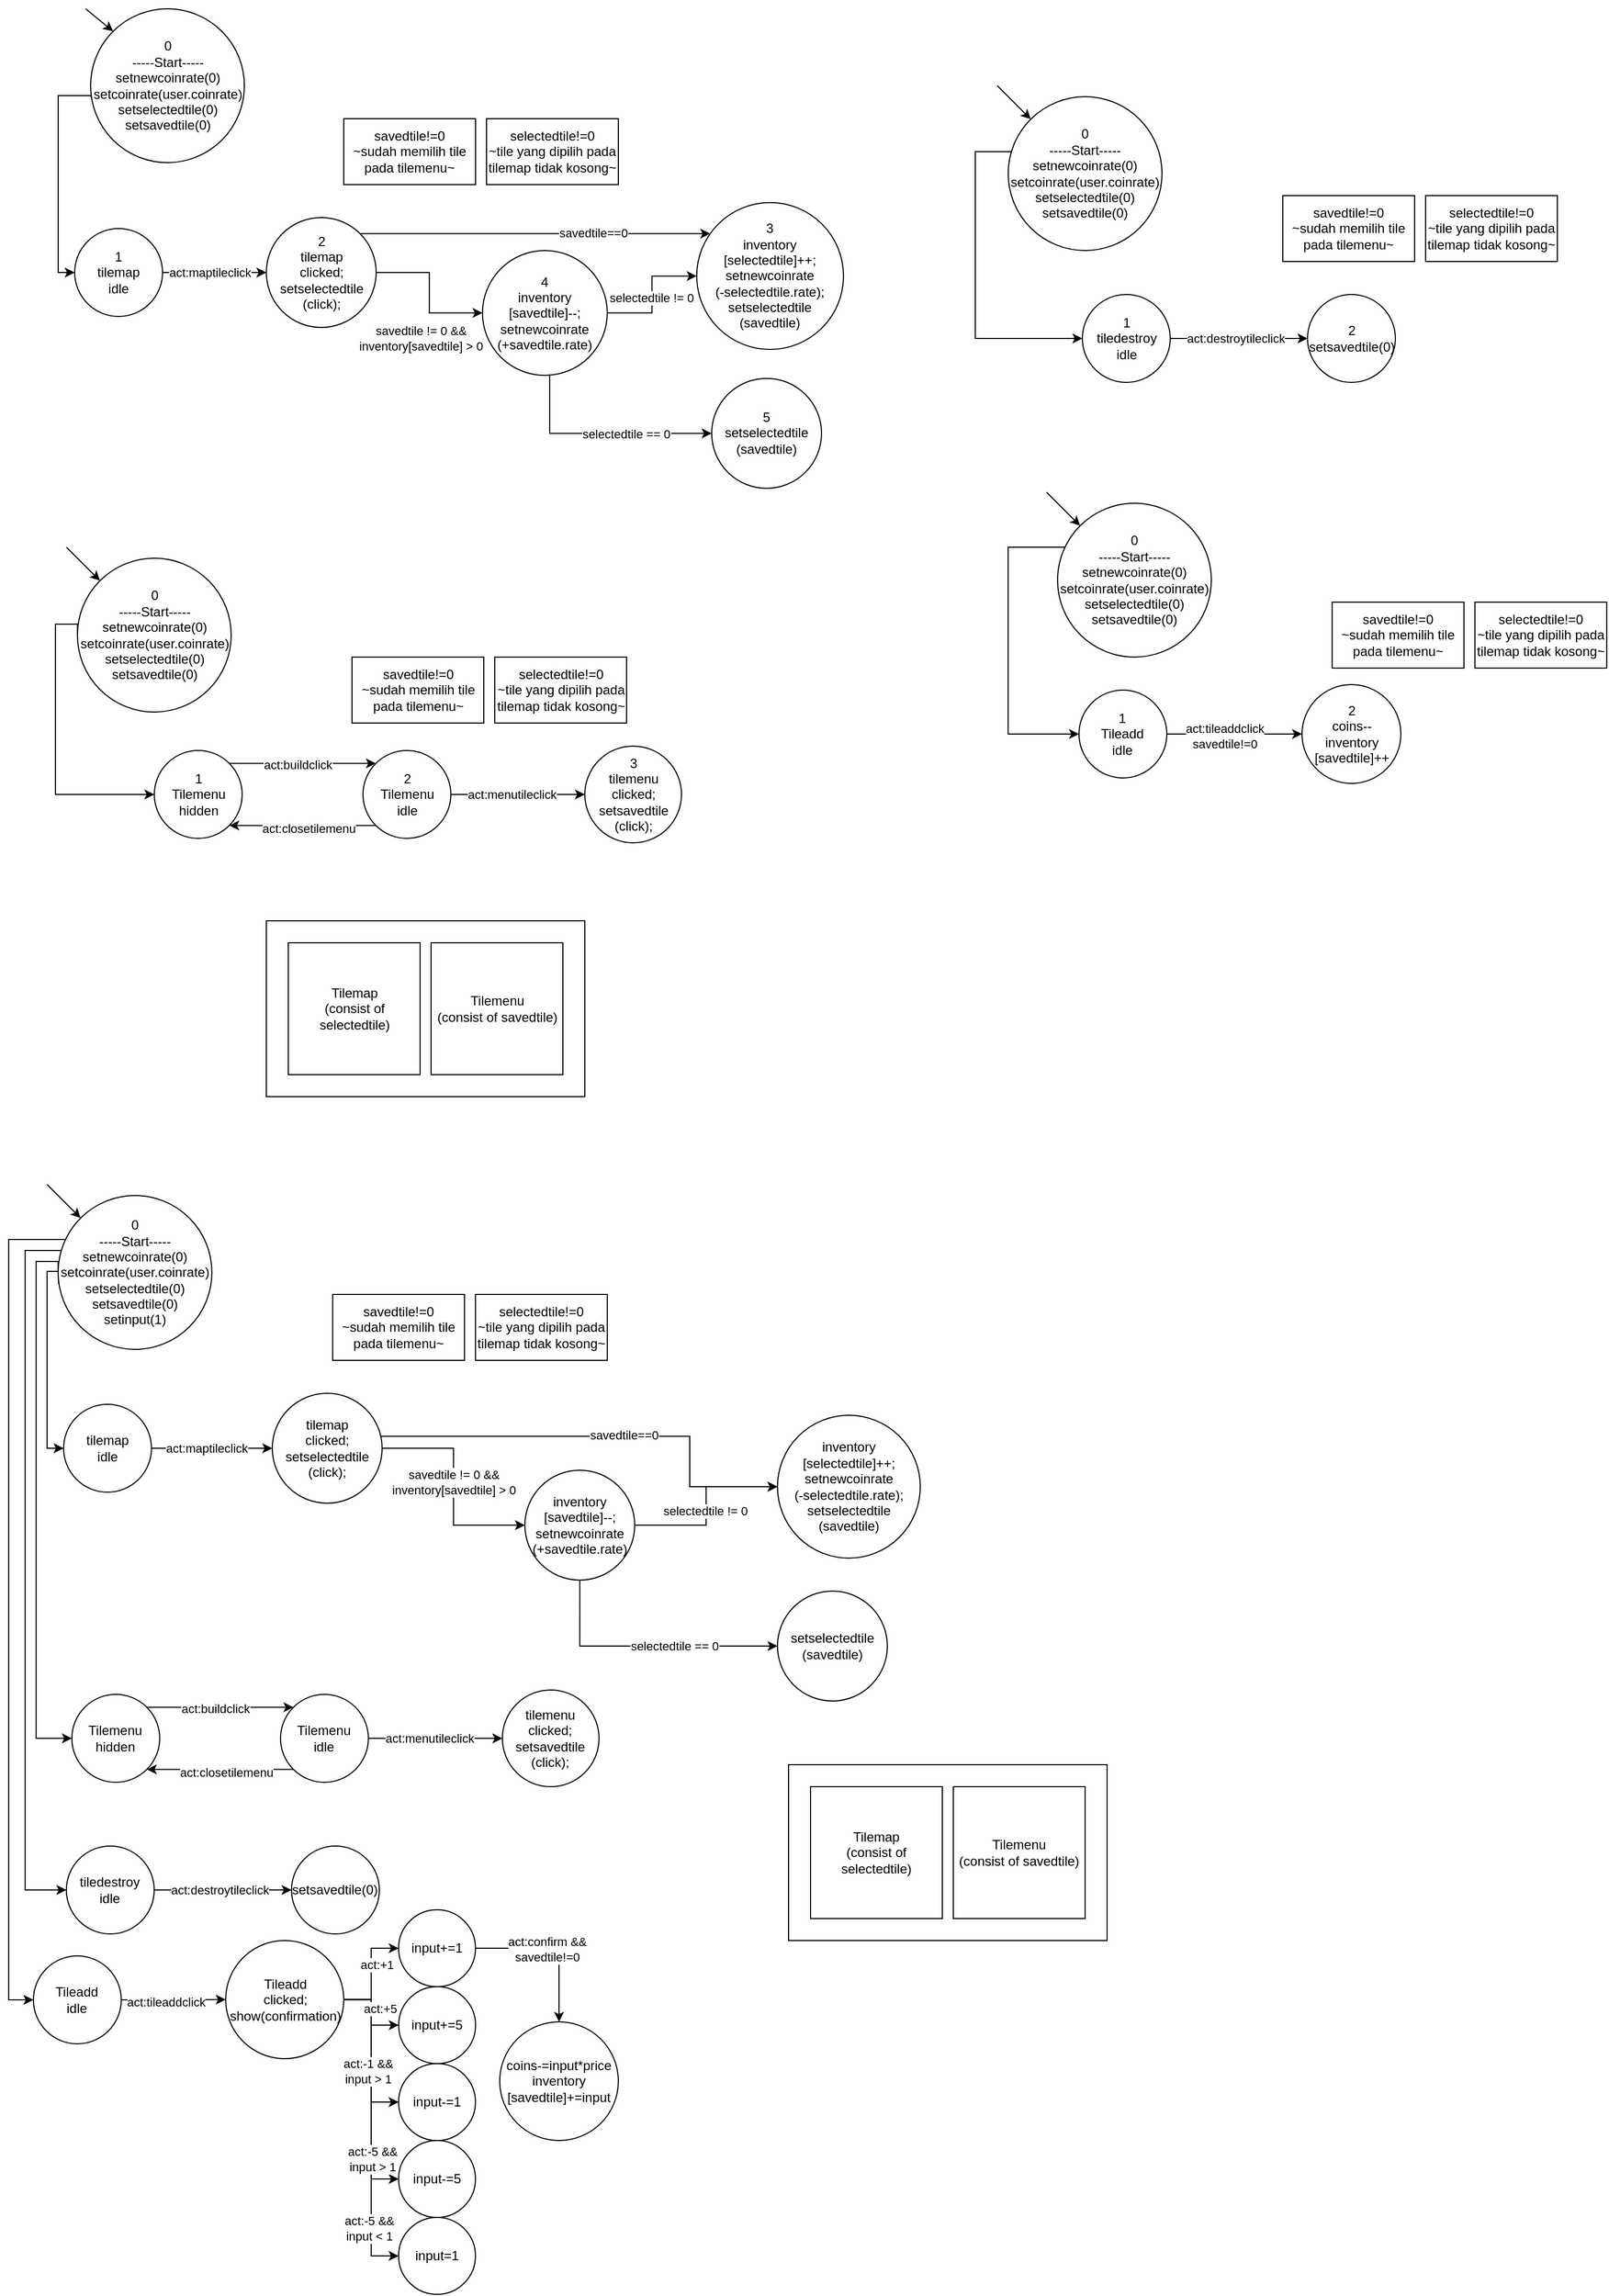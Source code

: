 <mxfile version="24.6.4" type="github">
  <diagram name="Page-1" id="B2VvSjPYqP0Dd8WSLtDL">
    <mxGraphModel dx="2046" dy="527" grid="1" gridSize="10" guides="1" tooltips="1" connect="1" arrows="1" fold="1" page="1" pageScale="1" pageWidth="850" pageHeight="1100" math="0" shadow="0">
      <root>
        <mxCell id="0" />
        <mxCell id="1" parent="0" />
        <mxCell id="X3ex3UetyqYt-bk8v6hJ-19" style="edgeStyle=orthogonalEdgeStyle;rounded=0;orthogonalLoop=1;jettySize=auto;html=1;entryX=0;entryY=0.5;entryDx=0;entryDy=0;" edge="1" parent="1" source="X3ex3UetyqYt-bk8v6hJ-4" target="X3ex3UetyqYt-bk8v6hJ-17">
          <mxGeometry relative="1" as="geometry" />
        </mxCell>
        <mxCell id="X3ex3UetyqYt-bk8v6hJ-15" style="edgeStyle=orthogonalEdgeStyle;rounded=0;orthogonalLoop=1;jettySize=auto;html=1;entryX=0;entryY=0.5;entryDx=0;entryDy=0;" edge="1" parent="1" source="X3ex3UetyqYt-bk8v6hJ-4" target="X3ex3UetyqYt-bk8v6hJ-14">
          <mxGeometry relative="1" as="geometry" />
        </mxCell>
        <mxCell id="X3ex3UetyqYt-bk8v6hJ-16" value="act:-5 &amp;amp;&amp;amp;&lt;br&gt;input &amp;gt; 1" style="edgeLabel;html=1;align=center;verticalAlign=middle;resizable=0;points=[];" vertex="1" connectable="0" parent="X3ex3UetyqYt-bk8v6hJ-15">
          <mxGeometry x="0.594" y="1" relative="1" as="geometry">
            <mxPoint as="offset" />
          </mxGeometry>
        </mxCell>
        <mxCell id="H23mw5haXismM71pRZtm-64" style="edgeStyle=orthogonalEdgeStyle;rounded=0;orthogonalLoop=1;jettySize=auto;html=1;entryX=0;entryY=0.5;entryDx=0;entryDy=0;exitX=0.003;exitY=0.576;exitDx=0;exitDy=0;exitPerimeter=0;" parent="1" source="H23mw5haXismM71pRZtm-1" target="H23mw5haXismM71pRZtm-12" edge="1">
          <mxGeometry relative="1" as="geometry">
            <Array as="points">
              <mxPoint x="-795" y="159" />
              <mxPoint x="-795" y="320" />
            </Array>
          </mxGeometry>
        </mxCell>
        <mxCell id="H23mw5haXismM71pRZtm-1" value="&lt;div&gt;0&lt;/div&gt;-----Start-----&lt;div&gt;setnewcoinrate(0)&lt;br&gt;&lt;div&gt;setcoinrate(user.coinrate)&lt;/div&gt;&lt;div&gt;setselectedtile(0)&lt;/div&gt;&lt;div&gt;setsavedtile(0)&lt;br&gt;&lt;/div&gt;&lt;/div&gt;" style="ellipse;whiteSpace=wrap;html=1;aspect=fixed;" parent="1" vertex="1">
          <mxGeometry x="-765.5" y="80" width="140" height="140" as="geometry" />
        </mxCell>
        <mxCell id="H23mw5haXismM71pRZtm-14" style="edgeStyle=orthogonalEdgeStyle;rounded=0;orthogonalLoop=1;jettySize=auto;html=1;entryX=0;entryY=0.5;entryDx=0;entryDy=0;" parent="1" source="H23mw5haXismM71pRZtm-12" target="H23mw5haXismM71pRZtm-13" edge="1">
          <mxGeometry relative="1" as="geometry" />
        </mxCell>
        <mxCell id="H23mw5haXismM71pRZtm-15" value="act:maptileclick" style="edgeLabel;html=1;align=center;verticalAlign=middle;resizable=0;points=[];" parent="H23mw5haXismM71pRZtm-14" vertex="1" connectable="0">
          <mxGeometry x="-0.097" y="1" relative="1" as="geometry">
            <mxPoint y="1" as="offset" />
          </mxGeometry>
        </mxCell>
        <mxCell id="H23mw5haXismM71pRZtm-12" value="&lt;div&gt;1&lt;/div&gt;tilemap&lt;br&gt;idle" style="ellipse;whiteSpace=wrap;html=1;aspect=fixed;" parent="1" vertex="1">
          <mxGeometry x="-780" y="280" width="80" height="80" as="geometry" />
        </mxCell>
        <mxCell id="H23mw5haXismM71pRZtm-26" style="edgeStyle=orthogonalEdgeStyle;rounded=0;orthogonalLoop=1;jettySize=auto;html=1;exitX=1;exitY=0.5;exitDx=0;exitDy=0;" parent="1" source="H23mw5haXismM71pRZtm-13" target="H23mw5haXismM71pRZtm-25" edge="1">
          <mxGeometry relative="1" as="geometry" />
        </mxCell>
        <mxCell id="H23mw5haXismM71pRZtm-27" value="savedtile != 0 &amp;amp;&amp;amp;&lt;br&gt;inventory[savedtile] &amp;gt; 0" style="edgeLabel;html=1;align=center;verticalAlign=middle;resizable=0;points=[];" parent="H23mw5haXismM71pRZtm-26" vertex="1" connectable="0">
          <mxGeometry x="-0.137" y="-1" relative="1" as="geometry">
            <mxPoint x="-7" y="51" as="offset" />
          </mxGeometry>
        </mxCell>
        <mxCell id="nFDg0CQgzNbgJ2Q2-bqe-1" style="edgeStyle=orthogonalEdgeStyle;rounded=0;orthogonalLoop=1;jettySize=auto;html=1;exitX=1;exitY=0;exitDx=0;exitDy=0;" parent="1" source="H23mw5haXismM71pRZtm-13" target="H23mw5haXismM71pRZtm-51" edge="1">
          <mxGeometry relative="1" as="geometry">
            <mxPoint x="-260" y="220" as="targetPoint" />
            <Array as="points">
              <mxPoint x="-280" y="285" />
              <mxPoint x="-280" y="285" />
            </Array>
          </mxGeometry>
        </mxCell>
        <mxCell id="nFDg0CQgzNbgJ2Q2-bqe-3" value="savedtile==0" style="edgeLabel;html=1;align=center;verticalAlign=middle;resizable=0;points=[];" parent="nFDg0CQgzNbgJ2Q2-bqe-1" vertex="1" connectable="0">
          <mxGeometry x="-0.591" y="1" relative="1" as="geometry">
            <mxPoint x="147" as="offset" />
          </mxGeometry>
        </mxCell>
        <mxCell id="H23mw5haXismM71pRZtm-13" value="&lt;div&gt;2&lt;/div&gt;tilemap&lt;br&gt;clicked;&lt;br&gt;setselectedtile&lt;br&gt;(click);" style="ellipse;whiteSpace=wrap;html=1;aspect=fixed;" parent="1" vertex="1">
          <mxGeometry x="-605.5" y="270" width="100" height="100" as="geometry" />
        </mxCell>
        <mxCell id="H23mw5haXismM71pRZtm-52" style="edgeStyle=orthogonalEdgeStyle;rounded=0;orthogonalLoop=1;jettySize=auto;html=1;" parent="1" source="H23mw5haXismM71pRZtm-25" target="H23mw5haXismM71pRZtm-51" edge="1">
          <mxGeometry relative="1" as="geometry" />
        </mxCell>
        <mxCell id="H23mw5haXismM71pRZtm-53" value="selectedtile != 0" style="edgeLabel;html=1;align=center;verticalAlign=middle;resizable=0;points=[];" parent="H23mw5haXismM71pRZtm-52" vertex="1" connectable="0">
          <mxGeometry x="-0.046" y="1" relative="1" as="geometry">
            <mxPoint as="offset" />
          </mxGeometry>
        </mxCell>
        <mxCell id="H23mw5haXismM71pRZtm-55" style="edgeStyle=orthogonalEdgeStyle;rounded=0;orthogonalLoop=1;jettySize=auto;html=1;entryX=0;entryY=0.5;entryDx=0;entryDy=0;" parent="1" source="H23mw5haXismM71pRZtm-25" target="H23mw5haXismM71pRZtm-54" edge="1">
          <mxGeometry relative="1" as="geometry">
            <Array as="points">
              <mxPoint x="-347.5" y="466.38" />
            </Array>
          </mxGeometry>
        </mxCell>
        <mxCell id="H23mw5haXismM71pRZtm-56" value="selectedtile == 0" style="edgeLabel;html=1;align=center;verticalAlign=middle;resizable=0;points=[];" parent="H23mw5haXismM71pRZtm-55" vertex="1" connectable="0">
          <mxGeometry x="0.215" relative="1" as="geometry">
            <mxPoint as="offset" />
          </mxGeometry>
        </mxCell>
        <mxCell id="H23mw5haXismM71pRZtm-25" value="&lt;div&gt;4&lt;/div&gt;&lt;div&gt;inventory&lt;br&gt;[savedtile]--;&lt;/div&gt;&lt;div&gt;setnewcoinrate&lt;br&gt;(+savedtile.rate)&lt;/div&gt;" style="ellipse;whiteSpace=wrap;html=1;aspect=fixed;" parent="1" vertex="1">
          <mxGeometry x="-408.7" y="300" width="113.62" height="113.62" as="geometry" />
        </mxCell>
        <mxCell id="H23mw5haXismM71pRZtm-29" value="" style="endArrow=classic;html=1;rounded=0;entryX=0;entryY=0;entryDx=0;entryDy=0;" parent="1" target="H23mw5haXismM71pRZtm-1" edge="1">
          <mxGeometry width="50" height="50" relative="1" as="geometry">
            <mxPoint x="-770" y="80" as="sourcePoint" />
            <mxPoint x="-773" y="102" as="targetPoint" />
          </mxGeometry>
        </mxCell>
        <mxCell id="H23mw5haXismM71pRZtm-48" value="savedtile!=0&lt;br&gt;~sudah memilih tile pada tilemenu~" style="rounded=0;whiteSpace=wrap;html=1;" parent="1" vertex="1">
          <mxGeometry x="-535" y="180" width="120" height="60" as="geometry" />
        </mxCell>
        <mxCell id="H23mw5haXismM71pRZtm-49" value="selectedtile!=0&lt;br&gt;~tile yang dipilih pada tilemap tidak kosong~" style="rounded=0;whiteSpace=wrap;html=1;" parent="1" vertex="1">
          <mxGeometry x="-405" y="180" width="120" height="60" as="geometry" />
        </mxCell>
        <mxCell id="H23mw5haXismM71pRZtm-51" value="&lt;div&gt;&lt;div&gt;3&lt;/div&gt;&lt;div&gt;inventory&lt;/div&gt;&lt;div&gt;[selectedtile]++;&lt;/div&gt;&lt;div&gt;setnewcoinrate&lt;br&gt;(-selectedtile.rate);&lt;br&gt;setselectedtile&lt;br&gt;(savedtile)&lt;/div&gt;&lt;/div&gt;" style="ellipse;whiteSpace=wrap;html=1;aspect=fixed;" parent="1" vertex="1">
          <mxGeometry x="-213.62" y="256.38" width="133.62" height="133.62" as="geometry" />
        </mxCell>
        <mxCell id="H23mw5haXismM71pRZtm-54" value="&lt;div&gt;&lt;div&gt;&lt;span style=&quot;background-color: initial;&quot;&gt;5&lt;/span&gt;&lt;/div&gt;&lt;div&gt;&lt;span style=&quot;background-color: initial;&quot;&gt;setselectedtile&lt;/span&gt;&lt;br&gt;&lt;/div&gt;&lt;div&gt;(savedtile)&lt;br&gt;&lt;/div&gt;&lt;/div&gt;" style="ellipse;whiteSpace=wrap;html=1;aspect=fixed;" parent="1" vertex="1">
          <mxGeometry x="-200" y="416.38" width="100" height="100" as="geometry" />
        </mxCell>
        <mxCell id="KSxIwshW0E-SHXxysfeE-2" style="edgeStyle=orthogonalEdgeStyle;rounded=0;orthogonalLoop=1;jettySize=auto;html=1;entryX=0;entryY=0.5;entryDx=0;entryDy=0;exitX=0;exitY=0.5;exitDx=0;exitDy=0;" parent="1" source="KSxIwshW0E-SHXxysfeE-5" target="KSxIwshW0E-SHXxysfeE-28" edge="1">
          <mxGeometry relative="1" as="geometry">
            <Array as="points">
              <mxPoint x="-797.5" y="640" />
              <mxPoint x="-797.5" y="795" />
            </Array>
          </mxGeometry>
        </mxCell>
        <mxCell id="KSxIwshW0E-SHXxysfeE-5" value="&lt;div&gt;0&lt;/div&gt;-----Start-----&lt;div&gt;setnewcoinrate(0)&lt;br&gt;&lt;div&gt;setcoinrate(user.coinrate)&lt;/div&gt;&lt;div&gt;setselectedtile(0)&lt;/div&gt;&lt;div&gt;setsavedtile(0)&lt;/div&gt;&lt;/div&gt;" style="ellipse;whiteSpace=wrap;html=1;aspect=fixed;" parent="1" vertex="1">
          <mxGeometry x="-777.5" y="580" width="140" height="140" as="geometry" />
        </mxCell>
        <mxCell id="KSxIwshW0E-SHXxysfeE-22" value="" style="endArrow=classic;html=1;rounded=0;entryX=0;entryY=0;entryDx=0;entryDy=0;" parent="1" target="KSxIwshW0E-SHXxysfeE-5" edge="1">
          <mxGeometry width="50" height="50" relative="1" as="geometry">
            <mxPoint x="-787.5" y="570" as="sourcePoint" />
            <mxPoint x="-765.5" y="592" as="targetPoint" />
          </mxGeometry>
        </mxCell>
        <mxCell id="KSxIwshW0E-SHXxysfeE-23" style="edgeStyle=orthogonalEdgeStyle;rounded=0;orthogonalLoop=1;jettySize=auto;html=1;entryX=0;entryY=0.5;entryDx=0;entryDy=0;exitX=1;exitY=0.5;exitDx=0;exitDy=0;" parent="1" source="KSxIwshW0E-SHXxysfeE-31" target="KSxIwshW0E-SHXxysfeE-25" edge="1">
          <mxGeometry relative="1" as="geometry">
            <mxPoint x="-302" y="863" as="sourcePoint" />
          </mxGeometry>
        </mxCell>
        <mxCell id="KSxIwshW0E-SHXxysfeE-24" value="act:menutileclick" style="edgeLabel;html=1;align=center;verticalAlign=middle;resizable=0;points=[];" parent="KSxIwshW0E-SHXxysfeE-23" vertex="1" connectable="0">
          <mxGeometry x="-0.097" y="1" relative="1" as="geometry">
            <mxPoint y="1" as="offset" />
          </mxGeometry>
        </mxCell>
        <mxCell id="KSxIwshW0E-SHXxysfeE-25" value="&lt;div&gt;3&lt;/div&gt;tilemenu&lt;br&gt;clicked;&lt;br&gt;setsavedtile&lt;br&gt;(click);" style="ellipse;whiteSpace=wrap;html=1;aspect=fixed;" parent="1" vertex="1">
          <mxGeometry x="-315.5" y="751" width="88" height="88" as="geometry" />
        </mxCell>
        <mxCell id="KSxIwshW0E-SHXxysfeE-26" value="" style="edgeStyle=orthogonalEdgeStyle;rounded=0;orthogonalLoop=1;jettySize=auto;html=1;exitX=1;exitY=0;exitDx=0;exitDy=0;entryX=0;entryY=0;entryDx=0;entryDy=0;" parent="1" source="KSxIwshW0E-SHXxysfeE-28" target="KSxIwshW0E-SHXxysfeE-31" edge="1">
          <mxGeometry relative="1" as="geometry" />
        </mxCell>
        <mxCell id="KSxIwshW0E-SHXxysfeE-27" value="act:buildclick" style="edgeLabel;html=1;align=center;verticalAlign=middle;resizable=0;points=[];" parent="KSxIwshW0E-SHXxysfeE-26" vertex="1" connectable="0">
          <mxGeometry x="-0.07" y="-1" relative="1" as="geometry">
            <mxPoint as="offset" />
          </mxGeometry>
        </mxCell>
        <mxCell id="KSxIwshW0E-SHXxysfeE-28" value="&lt;div&gt;1&lt;/div&gt;Tilemenu&lt;br&gt;hidden" style="ellipse;whiteSpace=wrap;html=1;aspect=fixed;" parent="1" vertex="1">
          <mxGeometry x="-707.5" y="755" width="80" height="80" as="geometry" />
        </mxCell>
        <mxCell id="KSxIwshW0E-SHXxysfeE-29" style="edgeStyle=orthogonalEdgeStyle;rounded=0;orthogonalLoop=1;jettySize=auto;html=1;entryX=1;entryY=1;entryDx=0;entryDy=0;exitX=0;exitY=1;exitDx=0;exitDy=0;" parent="1" source="KSxIwshW0E-SHXxysfeE-31" target="KSxIwshW0E-SHXxysfeE-28" edge="1">
          <mxGeometry relative="1" as="geometry" />
        </mxCell>
        <mxCell id="KSxIwshW0E-SHXxysfeE-30" value="act:closetilemenu" style="edgeLabel;html=1;align=center;verticalAlign=middle;resizable=0;points=[];" parent="KSxIwshW0E-SHXxysfeE-29" vertex="1" connectable="0">
          <mxGeometry x="0.215" y="2" relative="1" as="geometry">
            <mxPoint x="20" as="offset" />
          </mxGeometry>
        </mxCell>
        <mxCell id="KSxIwshW0E-SHXxysfeE-31" value="&lt;div&gt;2&lt;/div&gt;Tilemenu&lt;br&gt;idle" style="ellipse;whiteSpace=wrap;html=1;aspect=fixed;" parent="1" vertex="1">
          <mxGeometry x="-517.5" y="755" width="80" height="80" as="geometry" />
        </mxCell>
        <mxCell id="KSxIwshW0E-SHXxysfeE-32" value="savedtile!=0&lt;br&gt;~sudah memilih tile pada tilemenu~" style="rounded=0;whiteSpace=wrap;html=1;" parent="1" vertex="1">
          <mxGeometry x="-527.5" y="670" width="120" height="60" as="geometry" />
        </mxCell>
        <mxCell id="KSxIwshW0E-SHXxysfeE-33" value="selectedtile!=0&lt;br&gt;~tile yang dipilih pada tilemap tidak kosong~" style="rounded=0;whiteSpace=wrap;html=1;" parent="1" vertex="1">
          <mxGeometry x="-397.5" y="670" width="120" height="60" as="geometry" />
        </mxCell>
        <mxCell id="KSxIwshW0E-SHXxysfeE-132" style="edgeStyle=orthogonalEdgeStyle;rounded=0;orthogonalLoop=1;jettySize=auto;html=1;entryX=0;entryY=0.5;entryDx=0;entryDy=0;" parent="1" source="KSxIwshW0E-SHXxysfeE-134" target="KSxIwshW0E-SHXxysfeE-167" edge="1">
          <mxGeometry relative="1" as="geometry">
            <Array as="points">
              <mxPoint x="40" y="210" />
              <mxPoint x="40" y="380" />
            </Array>
          </mxGeometry>
        </mxCell>
        <mxCell id="KSxIwshW0E-SHXxysfeE-134" value="&lt;div&gt;0&lt;/div&gt;-----Start-----&lt;div&gt;setnewcoinrate(0)&lt;br&gt;&lt;div&gt;setcoinrate(user.coinrate)&lt;/div&gt;&lt;div&gt;setselectedtile(0)&lt;/div&gt;&lt;div&gt;setsavedtile(0)&lt;/div&gt;&lt;/div&gt;" style="ellipse;whiteSpace=wrap;html=1;aspect=fixed;" parent="1" vertex="1">
          <mxGeometry x="70" y="160" width="140" height="140" as="geometry" />
        </mxCell>
        <mxCell id="KSxIwshW0E-SHXxysfeE-143" value="" style="rounded=0;whiteSpace=wrap;html=1;" parent="1" vertex="1">
          <mxGeometry x="-605.5" y="910" width="290" height="160" as="geometry" />
        </mxCell>
        <mxCell id="KSxIwshW0E-SHXxysfeE-144" value="Tilemap&lt;br&gt;(consist of selectedtile)" style="whiteSpace=wrap;html=1;aspect=fixed;" parent="1" vertex="1">
          <mxGeometry x="-585.5" y="930" width="120" height="120" as="geometry" />
        </mxCell>
        <mxCell id="KSxIwshW0E-SHXxysfeE-145" value="Tilemenu&lt;br&gt;(consist of savedtile)" style="whiteSpace=wrap;html=1;aspect=fixed;" parent="1" vertex="1">
          <mxGeometry x="-455.5" y="930" width="120" height="120" as="geometry" />
        </mxCell>
        <mxCell id="KSxIwshW0E-SHXxysfeE-151" value="" style="endArrow=classic;html=1;rounded=0;entryX=0;entryY=0;entryDx=0;entryDy=0;" parent="1" target="KSxIwshW0E-SHXxysfeE-134" edge="1">
          <mxGeometry width="50" height="50" relative="1" as="geometry">
            <mxPoint x="60" y="150" as="sourcePoint" />
            <mxPoint x="82" y="172" as="targetPoint" />
          </mxGeometry>
        </mxCell>
        <mxCell id="KSxIwshW0E-SHXxysfeE-161" value="savedtile!=0&lt;br&gt;~sudah memilih tile pada tilemenu~" style="rounded=0;whiteSpace=wrap;html=1;" parent="1" vertex="1">
          <mxGeometry x="320" y="250" width="120" height="60" as="geometry" />
        </mxCell>
        <mxCell id="KSxIwshW0E-SHXxysfeE-162" value="selectedtile!=0&lt;br&gt;~tile yang dipilih pada tilemap tidak kosong~" style="rounded=0;whiteSpace=wrap;html=1;" parent="1" vertex="1">
          <mxGeometry x="450" y="250" width="120" height="60" as="geometry" />
        </mxCell>
        <mxCell id="KSxIwshW0E-SHXxysfeE-165" value="" style="edgeStyle=orthogonalEdgeStyle;rounded=0;orthogonalLoop=1;jettySize=auto;html=1;" parent="1" source="KSxIwshW0E-SHXxysfeE-167" target="KSxIwshW0E-SHXxysfeE-168" edge="1">
          <mxGeometry relative="1" as="geometry" />
        </mxCell>
        <mxCell id="KSxIwshW0E-SHXxysfeE-166" value="act:destroytileclick" style="edgeLabel;html=1;align=center;verticalAlign=middle;resizable=0;points=[];" parent="KSxIwshW0E-SHXxysfeE-165" vertex="1" connectable="0">
          <mxGeometry x="-0.573" y="1" relative="1" as="geometry">
            <mxPoint x="33" y="1" as="offset" />
          </mxGeometry>
        </mxCell>
        <mxCell id="KSxIwshW0E-SHXxysfeE-167" value="&lt;div&gt;1&lt;/div&gt;tiledestroy&lt;div&gt;idle&lt;/div&gt;" style="ellipse;whiteSpace=wrap;html=1;aspect=fixed;" parent="1" vertex="1">
          <mxGeometry x="137.5" y="340" width="80" height="80" as="geometry" />
        </mxCell>
        <mxCell id="KSxIwshW0E-SHXxysfeE-168" value="&lt;div&gt;2&lt;/div&gt;setsavedtile(0)" style="ellipse;whiteSpace=wrap;html=1;" parent="1" vertex="1">
          <mxGeometry x="342.5" y="340" width="80" height="80" as="geometry" />
        </mxCell>
        <mxCell id="KSxIwshW0E-SHXxysfeE-173" style="edgeStyle=orthogonalEdgeStyle;rounded=0;orthogonalLoop=1;jettySize=auto;html=1;" parent="1" source="KSxIwshW0E-SHXxysfeE-174" target="KSxIwshW0E-SHXxysfeE-180" edge="1">
          <mxGeometry relative="1" as="geometry">
            <mxPoint x="119.92" y="1180" as="targetPoint" />
            <Array as="points">
              <mxPoint x="69.92" y="570" />
              <mxPoint x="69.92" y="740" />
            </Array>
          </mxGeometry>
        </mxCell>
        <mxCell id="KSxIwshW0E-SHXxysfeE-174" value="&lt;div&gt;0&lt;/div&gt;-----Start-----&lt;div&gt;setnewcoinrate(0)&lt;br&gt;&lt;div&gt;setcoinrate(user.coinrate)&lt;/div&gt;&lt;div&gt;setselectedtile(0)&lt;/div&gt;&lt;div&gt;setsavedtile(0)&lt;/div&gt;&lt;/div&gt;" style="ellipse;whiteSpace=wrap;html=1;aspect=fixed;" parent="1" vertex="1">
          <mxGeometry x="114.92" y="530" width="140" height="140" as="geometry" />
        </mxCell>
        <mxCell id="KSxIwshW0E-SHXxysfeE-175" value="" style="endArrow=classic;html=1;rounded=0;entryX=0;entryY=0;entryDx=0;entryDy=0;" parent="1" target="KSxIwshW0E-SHXxysfeE-174" edge="1">
          <mxGeometry width="50" height="50" relative="1" as="geometry">
            <mxPoint x="104.92" y="520" as="sourcePoint" />
            <mxPoint x="126.92" y="542" as="targetPoint" />
          </mxGeometry>
        </mxCell>
        <mxCell id="KSxIwshW0E-SHXxysfeE-176" value="savedtile!=0&lt;br&gt;~sudah memilih tile pada tilemenu~" style="rounded=0;whiteSpace=wrap;html=1;" parent="1" vertex="1">
          <mxGeometry x="364.92" y="620" width="120" height="60" as="geometry" />
        </mxCell>
        <mxCell id="KSxIwshW0E-SHXxysfeE-177" value="selectedtile!=0&lt;br&gt;~tile yang dipilih pada tilemap tidak kosong~" style="rounded=0;whiteSpace=wrap;html=1;" parent="1" vertex="1">
          <mxGeometry x="494.92" y="620" width="120" height="60" as="geometry" />
        </mxCell>
        <mxCell id="KSxIwshW0E-SHXxysfeE-178" style="edgeStyle=orthogonalEdgeStyle;rounded=0;orthogonalLoop=1;jettySize=auto;html=1;" parent="1" source="KSxIwshW0E-SHXxysfeE-180" target="KSxIwshW0E-SHXxysfeE-181" edge="1">
          <mxGeometry relative="1" as="geometry">
            <mxPoint x="324.42" y="740" as="targetPoint" />
          </mxGeometry>
        </mxCell>
        <mxCell id="KSxIwshW0E-SHXxysfeE-179" value="act:tileaddclick&lt;br&gt;savedtile!=0" style="edgeLabel;html=1;align=center;verticalAlign=middle;resizable=0;points=[];" parent="KSxIwshW0E-SHXxysfeE-178" vertex="1" connectable="0">
          <mxGeometry x="-0.155" y="-2" relative="1" as="geometry">
            <mxPoint as="offset" />
          </mxGeometry>
        </mxCell>
        <mxCell id="KSxIwshW0E-SHXxysfeE-180" value="&lt;div&gt;1&lt;/div&gt;Tileadd&lt;br&gt;idle" style="ellipse;whiteSpace=wrap;html=1;aspect=fixed;" parent="1" vertex="1">
          <mxGeometry x="134.42" y="700" width="80" height="80" as="geometry" />
        </mxCell>
        <mxCell id="KSxIwshW0E-SHXxysfeE-181" value="&lt;div&gt;2&lt;/div&gt;&lt;div&gt;coins--&lt;/div&gt;inventory&lt;br&gt;[savedtile]++" style="ellipse;whiteSpace=wrap;html=1;aspect=fixed;" parent="1" vertex="1">
          <mxGeometry x="337.5" y="695" width="90" height="90" as="geometry" />
        </mxCell>
        <mxCell id="KSxIwshW0E-SHXxysfeE-182" style="edgeStyle=orthogonalEdgeStyle;rounded=0;orthogonalLoop=1;jettySize=auto;html=1;entryX=0;entryY=0.5;entryDx=0;entryDy=0;exitX=0.003;exitY=0.576;exitDx=0;exitDy=0;exitPerimeter=0;" parent="1" source="KSxIwshW0E-SHXxysfeE-186" target="KSxIwshW0E-SHXxysfeE-189" edge="1">
          <mxGeometry relative="1" as="geometry">
            <Array as="points">
              <mxPoint x="-805.08" y="1229" />
              <mxPoint x="-805.08" y="1390" />
            </Array>
          </mxGeometry>
        </mxCell>
        <mxCell id="KSxIwshW0E-SHXxysfeE-183" style="edgeStyle=orthogonalEdgeStyle;rounded=0;orthogonalLoop=1;jettySize=auto;html=1;entryX=0;entryY=0.5;entryDx=0;entryDy=0;exitX=0;exitY=0.5;exitDx=0;exitDy=0;" parent="1" source="KSxIwshW0E-SHXxysfeE-186" target="KSxIwshW0E-SHXxysfeE-209" edge="1">
          <mxGeometry relative="1" as="geometry">
            <Array as="points">
              <mxPoint x="-815.08" y="1220" />
              <mxPoint x="-815.08" y="1654" />
            </Array>
          </mxGeometry>
        </mxCell>
        <mxCell id="KSxIwshW0E-SHXxysfeE-184" style="edgeStyle=orthogonalEdgeStyle;rounded=0;orthogonalLoop=1;jettySize=auto;html=1;entryX=0;entryY=0.5;entryDx=0;entryDy=0;" parent="1" source="KSxIwshW0E-SHXxysfeE-186" target="KSxIwshW0E-SHXxysfeE-219" edge="1">
          <mxGeometry relative="1" as="geometry">
            <Array as="points">
              <mxPoint x="-825.08" y="1210" />
              <mxPoint x="-825.08" y="1792" />
            </Array>
          </mxGeometry>
        </mxCell>
        <mxCell id="KSxIwshW0E-SHXxysfeE-185" style="edgeStyle=orthogonalEdgeStyle;rounded=0;orthogonalLoop=1;jettySize=auto;html=1;" parent="1" source="KSxIwshW0E-SHXxysfeE-186" target="KSxIwshW0E-SHXxysfeE-223" edge="1">
          <mxGeometry relative="1" as="geometry">
            <mxPoint x="-790.08" y="1810" as="targetPoint" />
            <Array as="points">
              <mxPoint x="-840.08" y="1200" />
              <mxPoint x="-840.08" y="1892" />
            </Array>
          </mxGeometry>
        </mxCell>
        <mxCell id="KSxIwshW0E-SHXxysfeE-186" value="&lt;div&gt;0&lt;/div&gt;-----Start-----&lt;div&gt;setnewcoinrate(0)&lt;br&gt;&lt;div&gt;setcoinrate(user.coinrate)&lt;/div&gt;&lt;div&gt;setselectedtile(0)&lt;/div&gt;&lt;div&gt;setsavedtile(0)&lt;/div&gt;&lt;/div&gt;&lt;div&gt;setinput(1)&lt;/div&gt;" style="ellipse;whiteSpace=wrap;html=1;aspect=fixed;" parent="1" vertex="1">
          <mxGeometry x="-795.08" y="1160" width="140" height="140" as="geometry" />
        </mxCell>
        <mxCell id="KSxIwshW0E-SHXxysfeE-187" style="edgeStyle=orthogonalEdgeStyle;rounded=0;orthogonalLoop=1;jettySize=auto;html=1;entryX=0;entryY=0.5;entryDx=0;entryDy=0;" parent="1" source="KSxIwshW0E-SHXxysfeE-189" target="KSxIwshW0E-SHXxysfeE-194" edge="1">
          <mxGeometry relative="1" as="geometry" />
        </mxCell>
        <mxCell id="KSxIwshW0E-SHXxysfeE-188" value="act:maptileclick" style="edgeLabel;html=1;align=center;verticalAlign=middle;resizable=0;points=[];" parent="KSxIwshW0E-SHXxysfeE-187" vertex="1" connectable="0">
          <mxGeometry x="-0.097" y="1" relative="1" as="geometry">
            <mxPoint y="1" as="offset" />
          </mxGeometry>
        </mxCell>
        <mxCell id="KSxIwshW0E-SHXxysfeE-189" value="tilemap&lt;br&gt;idle" style="ellipse;whiteSpace=wrap;html=1;aspect=fixed;" parent="1" vertex="1">
          <mxGeometry x="-790.08" y="1350" width="80" height="80" as="geometry" />
        </mxCell>
        <mxCell id="KSxIwshW0E-SHXxysfeE-190" style="edgeStyle=orthogonalEdgeStyle;rounded=0;orthogonalLoop=1;jettySize=auto;html=1;exitX=1;exitY=0.5;exitDx=0;exitDy=0;" parent="1" source="KSxIwshW0E-SHXxysfeE-194" target="KSxIwshW0E-SHXxysfeE-202" edge="1">
          <mxGeometry relative="1" as="geometry" />
        </mxCell>
        <mxCell id="KSxIwshW0E-SHXxysfeE-191" value="savedtile != 0 &amp;amp;&amp;amp;&lt;br&gt;inventory[savedtile] &amp;gt; 0" style="edgeLabel;html=1;align=center;verticalAlign=middle;resizable=0;points=[];" parent="KSxIwshW0E-SHXxysfeE-190" vertex="1" connectable="0">
          <mxGeometry x="-0.137" y="-1" relative="1" as="geometry">
            <mxPoint x="1" y="9" as="offset" />
          </mxGeometry>
        </mxCell>
        <mxCell id="KSxIwshW0E-SHXxysfeE-192" style="edgeStyle=orthogonalEdgeStyle;rounded=0;orthogonalLoop=1;jettySize=auto;html=1;exitX=0.987;exitY=0.391;exitDx=0;exitDy=0;exitPerimeter=0;" parent="1" target="KSxIwshW0E-SHXxysfeE-215" edge="1">
          <mxGeometry relative="1" as="geometry">
            <mxPoint x="-129.313" y="1381.967" as="targetPoint" />
            <Array as="points">
              <mxPoint x="-220" y="1379" />
              <mxPoint x="-220" y="1425" />
            </Array>
            <mxPoint x="-512.58" y="1379.1" as="sourcePoint" />
          </mxGeometry>
        </mxCell>
        <mxCell id="KSxIwshW0E-SHXxysfeE-193" value="savedtile==0" style="edgeLabel;html=1;align=center;verticalAlign=middle;resizable=0;points=[];" parent="KSxIwshW0E-SHXxysfeE-192" vertex="1" connectable="0">
          <mxGeometry x="-0.591" y="1" relative="1" as="geometry">
            <mxPoint x="147" as="offset" />
          </mxGeometry>
        </mxCell>
        <mxCell id="KSxIwshW0E-SHXxysfeE-194" value="tilemap&lt;br&gt;clicked;&lt;br&gt;setselectedtile&lt;br&gt;(click);" style="ellipse;whiteSpace=wrap;html=1;aspect=fixed;" parent="1" vertex="1">
          <mxGeometry x="-600.08" y="1340" width="100" height="100" as="geometry" />
        </mxCell>
        <mxCell id="KSxIwshW0E-SHXxysfeE-195" value="" style="rounded=0;whiteSpace=wrap;html=1;" parent="1" vertex="1">
          <mxGeometry x="-130" y="1678" width="290" height="160" as="geometry" />
        </mxCell>
        <mxCell id="KSxIwshW0E-SHXxysfeE-196" value="Tilemap&lt;br&gt;(consist of selectedtile)" style="whiteSpace=wrap;html=1;aspect=fixed;" parent="1" vertex="1">
          <mxGeometry x="-110" y="1698" width="120" height="120" as="geometry" />
        </mxCell>
        <mxCell id="KSxIwshW0E-SHXxysfeE-197" value="Tilemenu&lt;br&gt;(consist of savedtile)" style="whiteSpace=wrap;html=1;aspect=fixed;" parent="1" vertex="1">
          <mxGeometry x="20" y="1698" width="120" height="120" as="geometry" />
        </mxCell>
        <mxCell id="KSxIwshW0E-SHXxysfeE-198" style="edgeStyle=orthogonalEdgeStyle;rounded=0;orthogonalLoop=1;jettySize=auto;html=1;" parent="1" source="KSxIwshW0E-SHXxysfeE-202" target="KSxIwshW0E-SHXxysfeE-215" edge="1">
          <mxGeometry relative="1" as="geometry" />
        </mxCell>
        <mxCell id="KSxIwshW0E-SHXxysfeE-199" value="selectedtile != 0" style="edgeLabel;html=1;align=center;verticalAlign=middle;resizable=0;points=[];" parent="KSxIwshW0E-SHXxysfeE-198" vertex="1" connectable="0">
          <mxGeometry x="-0.046" y="1" relative="1" as="geometry">
            <mxPoint as="offset" />
          </mxGeometry>
        </mxCell>
        <mxCell id="KSxIwshW0E-SHXxysfeE-200" style="edgeStyle=orthogonalEdgeStyle;rounded=0;orthogonalLoop=1;jettySize=auto;html=1;entryX=0;entryY=0.5;entryDx=0;entryDy=0;" parent="1" source="KSxIwshW0E-SHXxysfeE-202" target="KSxIwshW0E-SHXxysfeE-216" edge="1">
          <mxGeometry relative="1" as="geometry">
            <Array as="points">
              <mxPoint x="-320.08" y="1570" />
            </Array>
          </mxGeometry>
        </mxCell>
        <mxCell id="KSxIwshW0E-SHXxysfeE-201" value="selectedtile == 0" style="edgeLabel;html=1;align=center;verticalAlign=middle;resizable=0;points=[];" parent="KSxIwshW0E-SHXxysfeE-200" vertex="1" connectable="0">
          <mxGeometry x="0.215" relative="1" as="geometry">
            <mxPoint as="offset" />
          </mxGeometry>
        </mxCell>
        <mxCell id="KSxIwshW0E-SHXxysfeE-202" value="&lt;div&gt;inventory&lt;br&gt;[savedtile]--;&lt;/div&gt;&lt;div&gt;setnewcoinrate&lt;br&gt;(+savedtile.rate)&lt;br&gt;&lt;/div&gt;" style="ellipse;whiteSpace=wrap;html=1;aspect=fixed;" parent="1" vertex="1">
          <mxGeometry x="-370.08" y="1410" width="100" height="100" as="geometry" />
        </mxCell>
        <mxCell id="KSxIwshW0E-SHXxysfeE-203" value="" style="endArrow=classic;html=1;rounded=0;entryX=0;entryY=0;entryDx=0;entryDy=0;" parent="1" target="KSxIwshW0E-SHXxysfeE-186" edge="1">
          <mxGeometry width="50" height="50" relative="1" as="geometry">
            <mxPoint x="-805.08" y="1150" as="sourcePoint" />
            <mxPoint x="-783.08" y="1172" as="targetPoint" />
          </mxGeometry>
        </mxCell>
        <mxCell id="KSxIwshW0E-SHXxysfeE-204" style="edgeStyle=orthogonalEdgeStyle;rounded=0;orthogonalLoop=1;jettySize=auto;html=1;entryX=0;entryY=0.5;entryDx=0;entryDy=0;exitX=1;exitY=0.5;exitDx=0;exitDy=0;" parent="1" source="KSxIwshW0E-SHXxysfeE-212" target="KSxIwshW0E-SHXxysfeE-206" edge="1">
          <mxGeometry relative="1" as="geometry">
            <mxPoint x="-377.08" y="1722" as="sourcePoint" />
          </mxGeometry>
        </mxCell>
        <mxCell id="KSxIwshW0E-SHXxysfeE-205" value="act:menutileclick" style="edgeLabel;html=1;align=center;verticalAlign=middle;resizable=0;points=[];" parent="KSxIwshW0E-SHXxysfeE-204" vertex="1" connectable="0">
          <mxGeometry x="-0.097" y="1" relative="1" as="geometry">
            <mxPoint y="1" as="offset" />
          </mxGeometry>
        </mxCell>
        <mxCell id="KSxIwshW0E-SHXxysfeE-206" value="tilemenu&lt;br&gt;clicked;&lt;br&gt;setsavedtile&lt;br&gt;(click);" style="ellipse;whiteSpace=wrap;html=1;aspect=fixed;" parent="1" vertex="1">
          <mxGeometry x="-390.58" y="1610" width="88" height="88" as="geometry" />
        </mxCell>
        <mxCell id="KSxIwshW0E-SHXxysfeE-207" value="" style="edgeStyle=orthogonalEdgeStyle;rounded=0;orthogonalLoop=1;jettySize=auto;html=1;exitX=1;exitY=0;exitDx=0;exitDy=0;entryX=0;entryY=0;entryDx=0;entryDy=0;" parent="1" source="KSxIwshW0E-SHXxysfeE-209" target="KSxIwshW0E-SHXxysfeE-212" edge="1">
          <mxGeometry relative="1" as="geometry" />
        </mxCell>
        <mxCell id="KSxIwshW0E-SHXxysfeE-208" value="act:buildclick" style="edgeLabel;html=1;align=center;verticalAlign=middle;resizable=0;points=[];" parent="KSxIwshW0E-SHXxysfeE-207" vertex="1" connectable="0">
          <mxGeometry x="-0.07" y="-1" relative="1" as="geometry">
            <mxPoint as="offset" />
          </mxGeometry>
        </mxCell>
        <mxCell id="KSxIwshW0E-SHXxysfeE-209" value="Tilemenu&lt;br&gt;hidden" style="ellipse;whiteSpace=wrap;html=1;aspect=fixed;" parent="1" vertex="1">
          <mxGeometry x="-782.58" y="1614" width="80" height="80" as="geometry" />
        </mxCell>
        <mxCell id="KSxIwshW0E-SHXxysfeE-210" style="edgeStyle=orthogonalEdgeStyle;rounded=0;orthogonalLoop=1;jettySize=auto;html=1;entryX=1;entryY=1;entryDx=0;entryDy=0;exitX=0;exitY=1;exitDx=0;exitDy=0;" parent="1" source="KSxIwshW0E-SHXxysfeE-212" target="KSxIwshW0E-SHXxysfeE-209" edge="1">
          <mxGeometry relative="1" as="geometry" />
        </mxCell>
        <mxCell id="KSxIwshW0E-SHXxysfeE-211" value="act:closetilemenu" style="edgeLabel;html=1;align=center;verticalAlign=middle;resizable=0;points=[];" parent="KSxIwshW0E-SHXxysfeE-210" vertex="1" connectable="0">
          <mxGeometry x="0.215" y="2" relative="1" as="geometry">
            <mxPoint x="20" as="offset" />
          </mxGeometry>
        </mxCell>
        <mxCell id="KSxIwshW0E-SHXxysfeE-212" value="Tilemenu&lt;br&gt;idle" style="ellipse;whiteSpace=wrap;html=1;aspect=fixed;" parent="1" vertex="1">
          <mxGeometry x="-592.58" y="1614" width="80" height="80" as="geometry" />
        </mxCell>
        <mxCell id="KSxIwshW0E-SHXxysfeE-213" value="savedtile!=0&lt;br&gt;~sudah memilih tile pada tilemenu~" style="rounded=0;whiteSpace=wrap;html=1;" parent="1" vertex="1">
          <mxGeometry x="-545.08" y="1250" width="120" height="60" as="geometry" />
        </mxCell>
        <mxCell id="KSxIwshW0E-SHXxysfeE-214" value="selectedtile!=0&lt;br&gt;~tile yang dipilih pada tilemap tidak kosong~" style="rounded=0;whiteSpace=wrap;html=1;" parent="1" vertex="1">
          <mxGeometry x="-415.08" y="1250" width="120" height="60" as="geometry" />
        </mxCell>
        <mxCell id="KSxIwshW0E-SHXxysfeE-215" value="&lt;div&gt;&lt;div&gt;inventory&lt;/div&gt;&lt;div&gt;[selectedtile]++;&lt;/div&gt;&lt;div&gt;setnewcoinrate&lt;br&gt;(-selectedtile.rate);&lt;br&gt;setselectedtile&lt;br&gt;(savedtile)&lt;br&gt;&lt;/div&gt;&lt;/div&gt;" style="ellipse;whiteSpace=wrap;html=1;aspect=fixed;" parent="1" vertex="1">
          <mxGeometry x="-140.08" y="1360" width="130" height="130" as="geometry" />
        </mxCell>
        <mxCell id="KSxIwshW0E-SHXxysfeE-216" value="&lt;div&gt;&lt;div&gt;&lt;span style=&quot;background-color: initial;&quot;&gt;setselectedtile&lt;/span&gt;&lt;br&gt;&lt;/div&gt;&lt;div&gt;(savedtile)&lt;br&gt;&lt;/div&gt;&lt;/div&gt;" style="ellipse;whiteSpace=wrap;html=1;aspect=fixed;" parent="1" vertex="1">
          <mxGeometry x="-140.08" y="1520" width="100" height="100" as="geometry" />
        </mxCell>
        <mxCell id="KSxIwshW0E-SHXxysfeE-217" value="" style="edgeStyle=orthogonalEdgeStyle;rounded=0;orthogonalLoop=1;jettySize=auto;html=1;" parent="1" source="KSxIwshW0E-SHXxysfeE-219" target="KSxIwshW0E-SHXxysfeE-220" edge="1">
          <mxGeometry relative="1" as="geometry" />
        </mxCell>
        <mxCell id="KSxIwshW0E-SHXxysfeE-218" value="act:destroytileclick" style="edgeLabel;html=1;align=center;verticalAlign=middle;resizable=0;points=[];" parent="KSxIwshW0E-SHXxysfeE-217" vertex="1" connectable="0">
          <mxGeometry x="-0.573" y="1" relative="1" as="geometry">
            <mxPoint x="33" y="1" as="offset" />
          </mxGeometry>
        </mxCell>
        <mxCell id="KSxIwshW0E-SHXxysfeE-219" value="tiledestroy&lt;div&gt;idle&lt;/div&gt;" style="ellipse;whiteSpace=wrap;html=1;aspect=fixed;" parent="1" vertex="1">
          <mxGeometry x="-787.58" y="1752" width="80" height="80" as="geometry" />
        </mxCell>
        <mxCell id="KSxIwshW0E-SHXxysfeE-220" value="setsavedtile(0)" style="ellipse;whiteSpace=wrap;html=1;" parent="1" vertex="1">
          <mxGeometry x="-582.58" y="1752" width="80" height="80" as="geometry" />
        </mxCell>
        <mxCell id="KSxIwshW0E-SHXxysfeE-221" style="edgeStyle=orthogonalEdgeStyle;rounded=0;orthogonalLoop=1;jettySize=auto;html=1;entryX=0;entryY=0.5;entryDx=0;entryDy=0;" parent="1" source="KSxIwshW0E-SHXxysfeE-223" target="X3ex3UetyqYt-bk8v6hJ-4" edge="1">
          <mxGeometry relative="1" as="geometry">
            <mxPoint x="-627.58" y="1892" as="targetPoint" />
          </mxGeometry>
        </mxCell>
        <mxCell id="KSxIwshW0E-SHXxysfeE-222" value="act:tileaddclick" style="edgeLabel;html=1;align=center;verticalAlign=middle;resizable=0;points=[];" parent="KSxIwshW0E-SHXxysfeE-221" vertex="1" connectable="0">
          <mxGeometry x="-0.155" y="-2" relative="1" as="geometry">
            <mxPoint as="offset" />
          </mxGeometry>
        </mxCell>
        <mxCell id="KSxIwshW0E-SHXxysfeE-223" value="Tileadd&lt;br&gt;idle" style="ellipse;whiteSpace=wrap;html=1;aspect=fixed;" parent="1" vertex="1">
          <mxGeometry x="-817.58" y="1852" width="80" height="80" as="geometry" />
        </mxCell>
        <mxCell id="X3ex3UetyqYt-bk8v6hJ-2" style="edgeStyle=orthogonalEdgeStyle;rounded=0;orthogonalLoop=1;jettySize=auto;html=1;" edge="1" parent="1" source="KSxIwshW0E-SHXxysfeE-224" target="X3ex3UetyqYt-bk8v6hJ-1">
          <mxGeometry relative="1" as="geometry" />
        </mxCell>
        <mxCell id="X3ex3UetyqYt-bk8v6hJ-3" value="act:confirm &amp;amp;&amp;amp;&lt;br&gt;savedtile!=0" style="edgeLabel;html=1;align=center;verticalAlign=middle;resizable=0;points=[];" vertex="1" connectable="0" parent="X3ex3UetyqYt-bk8v6hJ-2">
          <mxGeometry x="-0.09" y="-1" relative="1" as="geometry">
            <mxPoint as="offset" />
          </mxGeometry>
        </mxCell>
        <mxCell id="KSxIwshW0E-SHXxysfeE-224" value="input+=1&lt;div&gt;&lt;/div&gt;" style="ellipse;whiteSpace=wrap;html=1;aspect=fixed;" parent="1" vertex="1">
          <mxGeometry x="-485.08" y="1810" width="70" height="70" as="geometry" />
        </mxCell>
        <mxCell id="X3ex3UetyqYt-bk8v6hJ-1" value="&lt;div&gt;coins-=input*price&lt;/div&gt;inventory&lt;br&gt;[savedtile]+=input" style="ellipse;whiteSpace=wrap;html=1;aspect=fixed;" vertex="1" parent="1">
          <mxGeometry x="-393" y="1912" width="108" height="108" as="geometry" />
        </mxCell>
        <mxCell id="X3ex3UetyqYt-bk8v6hJ-6" style="edgeStyle=orthogonalEdgeStyle;rounded=0;orthogonalLoop=1;jettySize=auto;html=1;entryX=0;entryY=0.5;entryDx=0;entryDy=0;" edge="1" parent="1" source="X3ex3UetyqYt-bk8v6hJ-4" target="KSxIwshW0E-SHXxysfeE-224">
          <mxGeometry relative="1" as="geometry" />
        </mxCell>
        <mxCell id="X3ex3UetyqYt-bk8v6hJ-7" value="act:+1" style="edgeLabel;html=1;align=center;verticalAlign=middle;resizable=0;points=[];" vertex="1" connectable="0" parent="X3ex3UetyqYt-bk8v6hJ-6">
          <mxGeometry x="-0.427" y="2" relative="1" as="geometry">
            <mxPoint x="7" y="-29" as="offset" />
          </mxGeometry>
        </mxCell>
        <mxCell id="X3ex3UetyqYt-bk8v6hJ-12" style="edgeStyle=orthogonalEdgeStyle;rounded=0;orthogonalLoop=1;jettySize=auto;html=1;entryX=0;entryY=0.5;entryDx=0;entryDy=0;" edge="1" parent="1" source="X3ex3UetyqYt-bk8v6hJ-4" target="X3ex3UetyqYt-bk8v6hJ-11">
          <mxGeometry relative="1" as="geometry" />
        </mxCell>
        <mxCell id="X3ex3UetyqYt-bk8v6hJ-13" value="act:-1 &amp;amp;&amp;amp;&lt;br&gt;input &amp;gt; 1" style="edgeLabel;html=1;align=center;verticalAlign=middle;resizable=0;points=[];" vertex="1" connectable="0" parent="X3ex3UetyqYt-bk8v6hJ-12">
          <mxGeometry x="0.171" y="-1" relative="1" as="geometry">
            <mxPoint x="-2" y="6" as="offset" />
          </mxGeometry>
        </mxCell>
        <mxCell id="X3ex3UetyqYt-bk8v6hJ-4" value="Tileadd&lt;br&gt;clicked;&lt;br&gt;show(confirmation)&lt;div&gt;&lt;/div&gt;" style="ellipse;whiteSpace=wrap;html=1;aspect=fixed;" vertex="1" parent="1">
          <mxGeometry x="-642.5" y="1838" width="107.5" height="107.5" as="geometry" />
        </mxCell>
        <mxCell id="X3ex3UetyqYt-bk8v6hJ-8" value="input+=5&lt;div&gt;&lt;/div&gt;" style="ellipse;whiteSpace=wrap;html=1;aspect=fixed;" vertex="1" parent="1">
          <mxGeometry x="-485" y="1880" width="70" height="70" as="geometry" />
        </mxCell>
        <mxCell id="X3ex3UetyqYt-bk8v6hJ-9" style="edgeStyle=orthogonalEdgeStyle;rounded=0;orthogonalLoop=1;jettySize=auto;html=1;entryX=0;entryY=0.5;entryDx=0;entryDy=0;exitX=1;exitY=0.5;exitDx=0;exitDy=0;" edge="1" parent="1" source="X3ex3UetyqYt-bk8v6hJ-4" target="X3ex3UetyqYt-bk8v6hJ-8">
          <mxGeometry relative="1" as="geometry">
            <mxPoint x="-525" y="1902" as="sourcePoint" />
            <mxPoint x="-475" y="1855" as="targetPoint" />
          </mxGeometry>
        </mxCell>
        <mxCell id="X3ex3UetyqYt-bk8v6hJ-10" value="act:+5" style="edgeLabel;html=1;align=center;verticalAlign=middle;resizable=0;points=[];" vertex="1" connectable="0" parent="X3ex3UetyqYt-bk8v6hJ-9">
          <mxGeometry x="-0.427" y="2" relative="1" as="geometry">
            <mxPoint x="12" y="10" as="offset" />
          </mxGeometry>
        </mxCell>
        <mxCell id="X3ex3UetyqYt-bk8v6hJ-11" value="input-=1&lt;div&gt;&lt;/div&gt;" style="ellipse;whiteSpace=wrap;html=1;aspect=fixed;" vertex="1" parent="1">
          <mxGeometry x="-485.08" y="1950" width="70" height="70" as="geometry" />
        </mxCell>
        <mxCell id="X3ex3UetyqYt-bk8v6hJ-14" value="input-=5&lt;div&gt;&lt;/div&gt;" style="ellipse;whiteSpace=wrap;html=1;aspect=fixed;" vertex="1" parent="1">
          <mxGeometry x="-485.08" y="2020" width="70" height="70" as="geometry" />
        </mxCell>
        <mxCell id="X3ex3UetyqYt-bk8v6hJ-17" value="input=1&lt;div&gt;&lt;/div&gt;" style="ellipse;whiteSpace=wrap;html=1;aspect=fixed;" vertex="1" parent="1">
          <mxGeometry x="-485.08" y="2090" width="70" height="70" as="geometry" />
        </mxCell>
        <mxCell id="X3ex3UetyqYt-bk8v6hJ-18" value="act:-5 &amp;amp;&amp;amp;&lt;br&gt;input &amp;lt; 1" style="edgeLabel;html=1;align=center;verticalAlign=middle;resizable=0;points=[];" vertex="1" connectable="0" parent="1">
          <mxGeometry x="-512.58" y="2100.005" as="geometry" />
        </mxCell>
      </root>
    </mxGraphModel>
  </diagram>
</mxfile>
